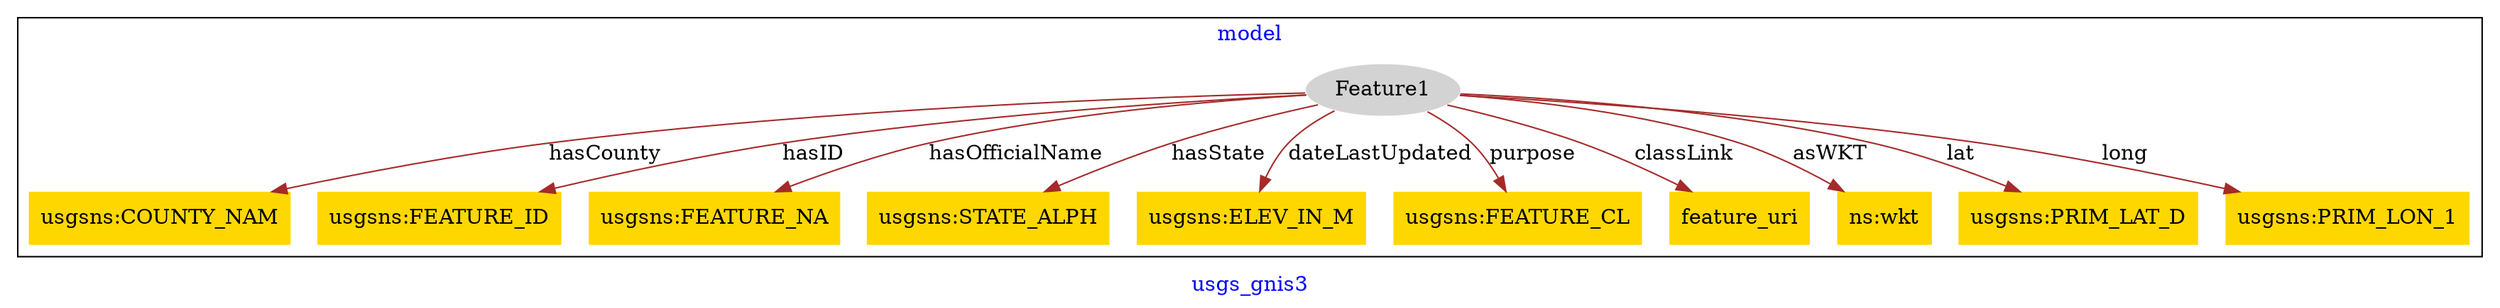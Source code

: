 digraph n0 {
fontcolor="blue"
remincross="true"
label="usgs_gnis3"
subgraph cluster {
label="model"
n2[style="filled",color="white",fillcolor="lightgray",label="Feature1"];
n3[shape="plaintext",style="filled",fillcolor="gold",label="usgsns:COUNTY_NAM"];
n4[shape="plaintext",style="filled",fillcolor="gold",label="usgsns:FEATURE_ID"];
n5[shape="plaintext",style="filled",fillcolor="gold",label="usgsns:FEATURE_NA"];
n6[shape="plaintext",style="filled",fillcolor="gold",label="usgsns:STATE_ALPH"];
n7[shape="plaintext",style="filled",fillcolor="gold",label="usgsns:ELEV_IN_M"];
n8[shape="plaintext",style="filled",fillcolor="gold",label="usgsns:FEATURE_CL"];
n9[shape="plaintext",style="filled",fillcolor="gold",label="feature_uri"];
n10[shape="plaintext",style="filled",fillcolor="gold",label="ns:wkt"];
n11[shape="plaintext",style="filled",fillcolor="gold",label="usgsns:PRIM_LAT_D"];
n12[shape="plaintext",style="filled",fillcolor="gold",label="usgsns:PRIM_LON_1"];
}
n2 -> n3[color="brown",fontcolor="black",label="hasCounty"]
n2 -> n4[color="brown",fontcolor="black",label="hasID"]
n2 -> n5[color="brown",fontcolor="black",label="hasOfficialName"]
n2 -> n6[color="brown",fontcolor="black",label="hasState"]
n2 -> n7[color="brown",fontcolor="black",label="dateLastUpdated"]
n2 -> n8[color="brown",fontcolor="black",label="purpose"]
n2 -> n9[color="brown",fontcolor="black",label="classLink"]
n2 -> n10[color="brown",fontcolor="black",label="asWKT"]
n2 -> n11[color="brown",fontcolor="black",label="lat"]
n2 -> n12[color="brown",fontcolor="black",label="long"]
}
